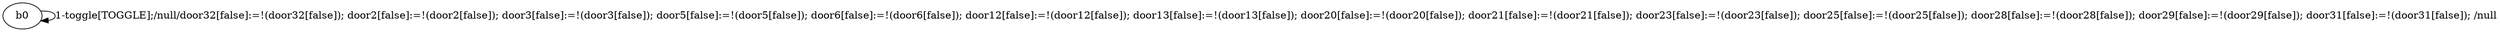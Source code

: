 # Total number of goals covered by this test: 1
# b0 --> b0

digraph g {
"b0" -> "b0" [label = "1-toggle[TOGGLE];/null/door32[false]:=!(door32[false]); door2[false]:=!(door2[false]); door3[false]:=!(door3[false]); door5[false]:=!(door5[false]); door6[false]:=!(door6[false]); door12[false]:=!(door12[false]); door13[false]:=!(door13[false]); door20[false]:=!(door20[false]); door21[false]:=!(door21[false]); door23[false]:=!(door23[false]); door25[false]:=!(door25[false]); door28[false]:=!(door28[false]); door29[false]:=!(door29[false]); door31[false]:=!(door31[false]); /null"];
}